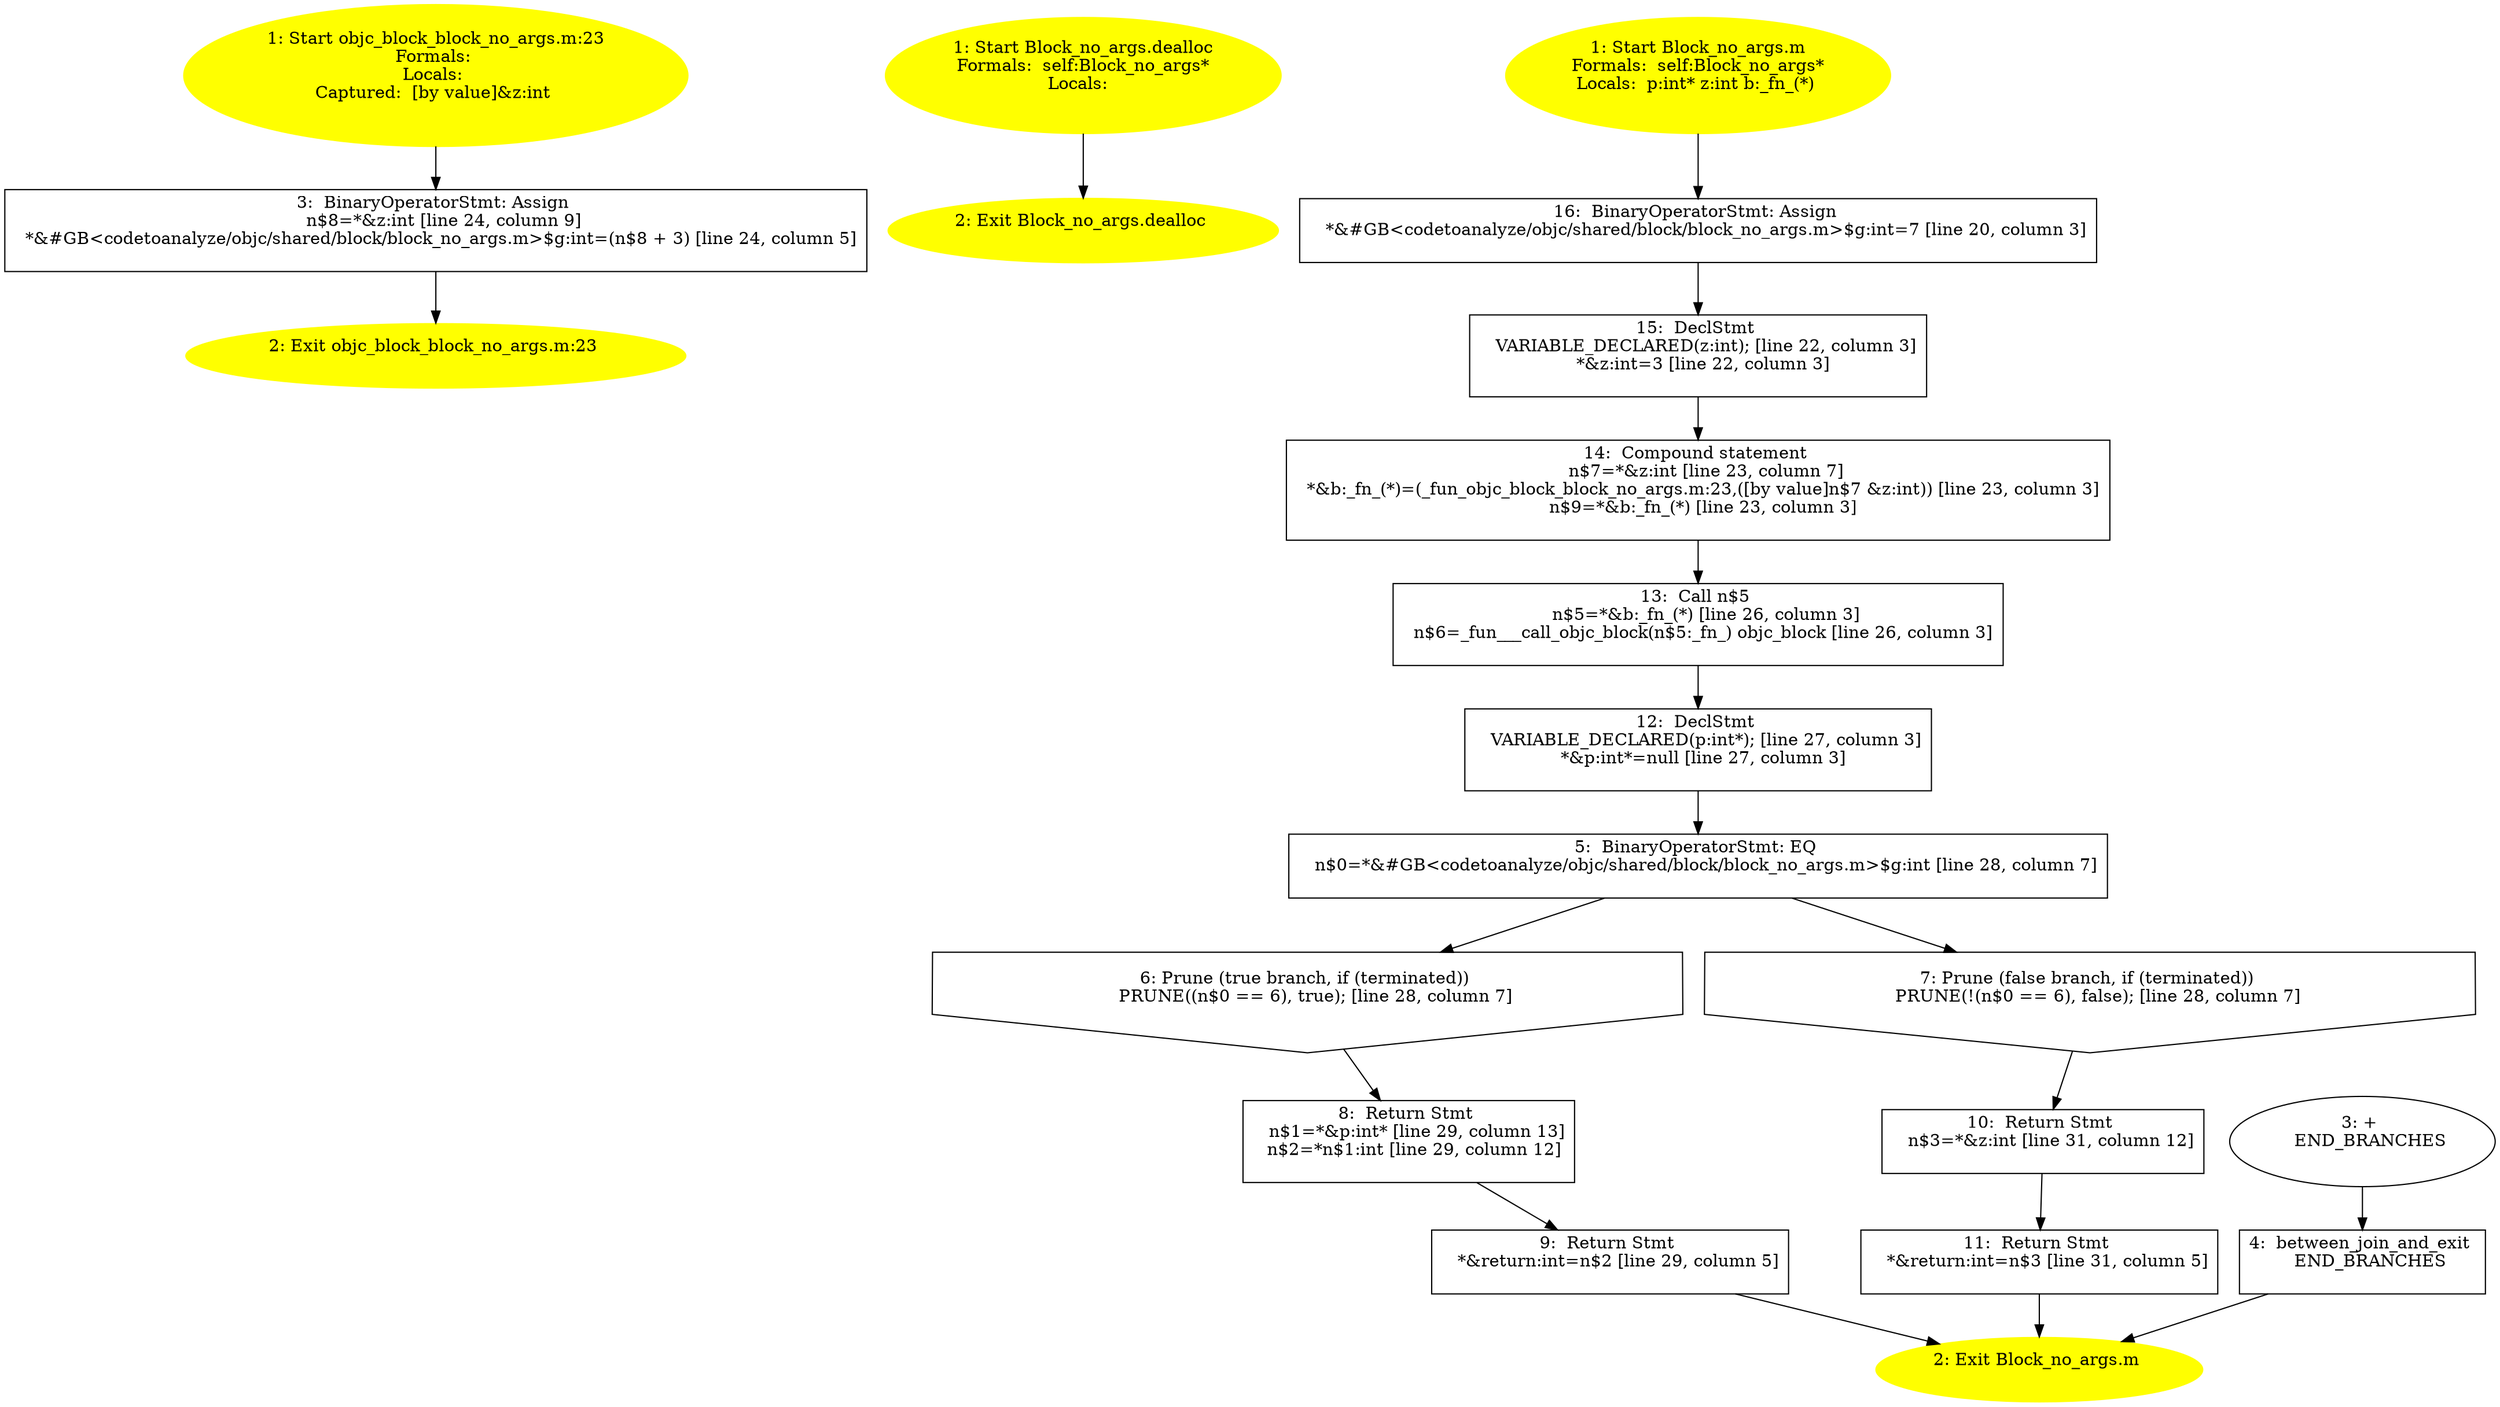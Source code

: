 /* @generated */
digraph cfg {
"objc_block_block_no_args.m:23_2ee.8e071046ccc36b64_1" [label="1: Start objc_block_block_no_args.m:23\nFormals: \nLocals: \nCaptured:  [by value]&z:int \n  " color=yellow style=filled]
	

	 "objc_block_block_no_args.m:23_2ee.8e071046ccc36b64_1" -> "objc_block_block_no_args.m:23_2ee.8e071046ccc36b64_3" ;
"objc_block_block_no_args.m:23_2ee.8e071046ccc36b64_2" [label="2: Exit objc_block_block_no_args.m:23 \n  " color=yellow style=filled]
	

"objc_block_block_no_args.m:23_2ee.8e071046ccc36b64_3" [label="3:  BinaryOperatorStmt: Assign \n   n$8=*&z:int [line 24, column 9]\n  *&#GB<codetoanalyze/objc/shared/block/block_no_args.m>$g:int=(n$8 + 3) [line 24, column 5]\n " shape="box"]
	

	 "objc_block_block_no_args.m:23_2ee.8e071046ccc36b64_3" -> "objc_block_block_no_args.m:23_2ee.8e071046ccc36b64_2" ;
"dealloc#Block_no_args#[instance].505e14ab24bbd202_1" [label="1: Start Block_no_args.dealloc\nFormals:  self:Block_no_args*\nLocals:  \n  " color=yellow style=filled]
	

	 "dealloc#Block_no_args#[instance].505e14ab24bbd202_1" -> "dealloc#Block_no_args#[instance].505e14ab24bbd202_2" ;
"dealloc#Block_no_args#[instance].505e14ab24bbd202_2" [label="2: Exit Block_no_args.dealloc \n  " color=yellow style=filled]
	

"m#Block_no_args#[instance].e3d1ef26a8955830_1" [label="1: Start Block_no_args.m\nFormals:  self:Block_no_args*\nLocals:  p:int* z:int b:_fn_(*) \n  " color=yellow style=filled]
	

	 "m#Block_no_args#[instance].e3d1ef26a8955830_1" -> "m#Block_no_args#[instance].e3d1ef26a8955830_16" ;
"m#Block_no_args#[instance].e3d1ef26a8955830_2" [label="2: Exit Block_no_args.m \n  " color=yellow style=filled]
	

"m#Block_no_args#[instance].e3d1ef26a8955830_3" [label="3: + \n   END_BRANCHES\n " ]
	

	 "m#Block_no_args#[instance].e3d1ef26a8955830_3" -> "m#Block_no_args#[instance].e3d1ef26a8955830_4" ;
"m#Block_no_args#[instance].e3d1ef26a8955830_4" [label="4:  between_join_and_exit \n   END_BRANCHES\n " shape="box"]
	

	 "m#Block_no_args#[instance].e3d1ef26a8955830_4" -> "m#Block_no_args#[instance].e3d1ef26a8955830_2" ;
"m#Block_no_args#[instance].e3d1ef26a8955830_5" [label="5:  BinaryOperatorStmt: EQ \n   n$0=*&#GB<codetoanalyze/objc/shared/block/block_no_args.m>$g:int [line 28, column 7]\n " shape="box"]
	

	 "m#Block_no_args#[instance].e3d1ef26a8955830_5" -> "m#Block_no_args#[instance].e3d1ef26a8955830_6" ;
	 "m#Block_no_args#[instance].e3d1ef26a8955830_5" -> "m#Block_no_args#[instance].e3d1ef26a8955830_7" ;
"m#Block_no_args#[instance].e3d1ef26a8955830_6" [label="6: Prune (true branch, if (terminated)) \n   PRUNE((n$0 == 6), true); [line 28, column 7]\n " shape="invhouse"]
	

	 "m#Block_no_args#[instance].e3d1ef26a8955830_6" -> "m#Block_no_args#[instance].e3d1ef26a8955830_8" ;
"m#Block_no_args#[instance].e3d1ef26a8955830_7" [label="7: Prune (false branch, if (terminated)) \n   PRUNE(!(n$0 == 6), false); [line 28, column 7]\n " shape="invhouse"]
	

	 "m#Block_no_args#[instance].e3d1ef26a8955830_7" -> "m#Block_no_args#[instance].e3d1ef26a8955830_10" ;
"m#Block_no_args#[instance].e3d1ef26a8955830_8" [label="8:  Return Stmt \n   n$1=*&p:int* [line 29, column 13]\n  n$2=*n$1:int [line 29, column 12]\n " shape="box"]
	

	 "m#Block_no_args#[instance].e3d1ef26a8955830_8" -> "m#Block_no_args#[instance].e3d1ef26a8955830_9" ;
"m#Block_no_args#[instance].e3d1ef26a8955830_9" [label="9:  Return Stmt \n   *&return:int=n$2 [line 29, column 5]\n " shape="box"]
	

	 "m#Block_no_args#[instance].e3d1ef26a8955830_9" -> "m#Block_no_args#[instance].e3d1ef26a8955830_2" ;
"m#Block_no_args#[instance].e3d1ef26a8955830_10" [label="10:  Return Stmt \n   n$3=*&z:int [line 31, column 12]\n " shape="box"]
	

	 "m#Block_no_args#[instance].e3d1ef26a8955830_10" -> "m#Block_no_args#[instance].e3d1ef26a8955830_11" ;
"m#Block_no_args#[instance].e3d1ef26a8955830_11" [label="11:  Return Stmt \n   *&return:int=n$3 [line 31, column 5]\n " shape="box"]
	

	 "m#Block_no_args#[instance].e3d1ef26a8955830_11" -> "m#Block_no_args#[instance].e3d1ef26a8955830_2" ;
"m#Block_no_args#[instance].e3d1ef26a8955830_12" [label="12:  DeclStmt \n   VARIABLE_DECLARED(p:int*); [line 27, column 3]\n  *&p:int*=null [line 27, column 3]\n " shape="box"]
	

	 "m#Block_no_args#[instance].e3d1ef26a8955830_12" -> "m#Block_no_args#[instance].e3d1ef26a8955830_5" ;
"m#Block_no_args#[instance].e3d1ef26a8955830_13" [label="13:  Call n$5 \n   n$5=*&b:_fn_(*) [line 26, column 3]\n  n$6=_fun___call_objc_block(n$5:_fn_) objc_block [line 26, column 3]\n " shape="box"]
	

	 "m#Block_no_args#[instance].e3d1ef26a8955830_13" -> "m#Block_no_args#[instance].e3d1ef26a8955830_12" ;
"m#Block_no_args#[instance].e3d1ef26a8955830_14" [label="14:  Compound statement \n   n$7=*&z:int [line 23, column 7]\n  *&b:_fn_(*)=(_fun_objc_block_block_no_args.m:23,([by value]n$7 &z:int)) [line 23, column 3]\n  n$9=*&b:_fn_(*) [line 23, column 3]\n " shape="box"]
	

	 "m#Block_no_args#[instance].e3d1ef26a8955830_14" -> "m#Block_no_args#[instance].e3d1ef26a8955830_13" ;
"m#Block_no_args#[instance].e3d1ef26a8955830_15" [label="15:  DeclStmt \n   VARIABLE_DECLARED(z:int); [line 22, column 3]\n  *&z:int=3 [line 22, column 3]\n " shape="box"]
	

	 "m#Block_no_args#[instance].e3d1ef26a8955830_15" -> "m#Block_no_args#[instance].e3d1ef26a8955830_14" ;
"m#Block_no_args#[instance].e3d1ef26a8955830_16" [label="16:  BinaryOperatorStmt: Assign \n   *&#GB<codetoanalyze/objc/shared/block/block_no_args.m>$g:int=7 [line 20, column 3]\n " shape="box"]
	

	 "m#Block_no_args#[instance].e3d1ef26a8955830_16" -> "m#Block_no_args#[instance].e3d1ef26a8955830_15" ;
}
